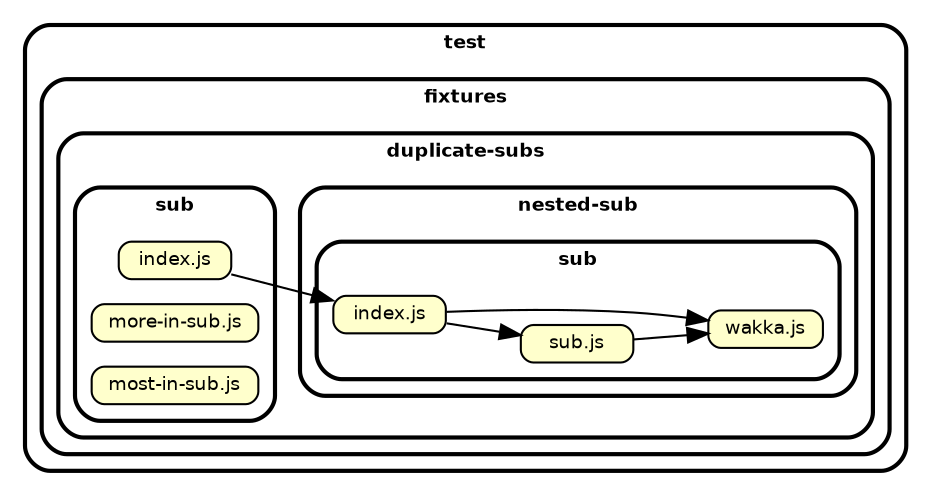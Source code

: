 digraph "dependency-cruiser output"{
    ordering=out
    rankdir=LR
    splines=true
    overlap=false
    nodesep=0.16
    fontname="Helvetica-bold"
    fontsize="9"
    style="rounded,bold"
    compound=true
    node [shape=box style="rounded, filled" fillcolor="#ffffcc" height=0.2 fontname=Helvetica fontsize=9]
    edge [color=black arrowhead=normal fontname="Helvetica" fontsize="9"]

    subgraph "cluster_/test" {label="test" subgraph "cluster_/test/fixtures" {label="fixtures" subgraph "cluster_/test/fixtures/duplicate-subs" {label="duplicate-subs" subgraph "cluster_/test/fixtures/duplicate-subs/nested-sub" {label="nested-sub" subgraph "cluster_/test/fixtures/duplicate-subs/nested-sub/sub" {label="sub" "test/fixtures/duplicate-subs/nested-sub/sub/index.js" [label="index.js" URL="test/fixtures/duplicate-subs/nested-sub/sub/index.js"] } } } } }
    subgraph "cluster_/test" {label="test" subgraph "cluster_/test/fixtures" {label="fixtures" subgraph "cluster_/test/fixtures/duplicate-subs" {label="duplicate-subs" subgraph "cluster_/test/fixtures/duplicate-subs/nested-sub" {label="nested-sub" subgraph "cluster_/test/fixtures/duplicate-subs/nested-sub/sub" {label="sub" "test/fixtures/duplicate-subs/nested-sub/sub/sub.js" [label="sub.js" URL="test/fixtures/duplicate-subs/nested-sub/sub/sub.js"] } } } } }
    subgraph "cluster_/test" {label="test" subgraph "cluster_/test/fixtures" {label="fixtures" subgraph "cluster_/test/fixtures/duplicate-subs" {label="duplicate-subs" subgraph "cluster_/test/fixtures/duplicate-subs/nested-sub" {label="nested-sub" subgraph "cluster_/test/fixtures/duplicate-subs/nested-sub/sub" {label="sub" "test/fixtures/duplicate-subs/nested-sub/sub/wakka.js" [label="wakka.js" URL="test/fixtures/duplicate-subs/nested-sub/sub/wakka.js"] } } } } }
    subgraph "cluster_/test" {label="test" subgraph "cluster_/test/fixtures" {label="fixtures" subgraph "cluster_/test/fixtures/duplicate-subs" {label="duplicate-subs" subgraph "cluster_/test/fixtures/duplicate-subs/sub" {label="sub" "test/fixtures/duplicate-subs/sub/index.js" [label="index.js" URL="test/fixtures/duplicate-subs/sub/index.js"] } } } }
    subgraph "cluster_/test" {label="test" subgraph "cluster_/test/fixtures" {label="fixtures" subgraph "cluster_/test/fixtures/duplicate-subs" {label="duplicate-subs" subgraph "cluster_/test/fixtures/duplicate-subs/sub" {label="sub" "test/fixtures/duplicate-subs/sub/more-in-sub.js" [label="more-in-sub.js" URL="test/fixtures/duplicate-subs/sub/more-in-sub.js"] } } } }
    subgraph "cluster_/test" {label="test" subgraph "cluster_/test/fixtures" {label="fixtures" subgraph "cluster_/test/fixtures/duplicate-subs" {label="duplicate-subs" subgraph "cluster_/test/fixtures/duplicate-subs/sub" {label="sub" "test/fixtures/duplicate-subs/sub/most-in-sub.js" [label="most-in-sub.js" URL="test/fixtures/duplicate-subs/sub/most-in-sub.js"] } } } }

    "test/fixtures/duplicate-subs/nested-sub/sub/index.js" -> "test/fixtures/duplicate-subs/nested-sub/sub/sub.js"
    "test/fixtures/duplicate-subs/nested-sub/sub/index.js" -> "test/fixtures/duplicate-subs/nested-sub/sub/wakka.js"
    "test/fixtures/duplicate-subs/nested-sub/sub/sub.js" -> "test/fixtures/duplicate-subs/nested-sub/sub/wakka.js"
    "test/fixtures/duplicate-subs/sub/index.js" -> "test/fixtures/duplicate-subs/nested-sub/sub/index.js"
}
